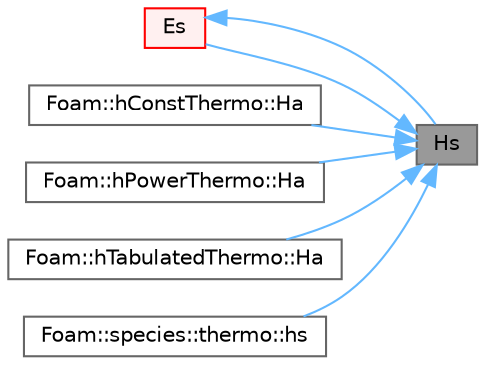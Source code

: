 digraph "Hs"
{
 // LATEX_PDF_SIZE
  bgcolor="transparent";
  edge [fontname=Helvetica,fontsize=10,labelfontname=Helvetica,labelfontsize=10];
  node [fontname=Helvetica,fontsize=10,shape=box,height=0.2,width=0.4];
  rankdir="RL";
  Node1 [id="Node000001",label="Hs",height=0.2,width=0.4,color="gray40", fillcolor="grey60", style="filled", fontcolor="black",tooltip=" "];
  Node1 -> Node2 [id="edge1_Node000001_Node000002",dir="back",color="steelblue1",style="solid",tooltip=" "];
  Node2 [id="Node000002",label="Es",height=0.2,width=0.4,color="red", fillcolor="#FFF0F0", style="filled",URL="$HtoEthermo_8H.html#ad0269dfc02a8b9232d79181d2d4c91fc",tooltip=" "];
  Node2 -> Node1 [id="edge2_Node000002_Node000001",dir="back",color="steelblue1",style="solid",tooltip=" "];
  Node1 -> Node5 [id="edge3_Node000001_Node000005",dir="back",color="steelblue1",style="solid",tooltip=" "];
  Node5 [id="Node000005",label="Foam::hConstThermo::Ha",height=0.2,width=0.4,color="grey40", fillcolor="white", style="filled",URL="$classFoam_1_1hConstThermo.html#a8526d6420c4fa3c6836799ec8c544fdb",tooltip=" "];
  Node1 -> Node6 [id="edge4_Node000001_Node000006",dir="back",color="steelblue1",style="solid",tooltip=" "];
  Node6 [id="Node000006",label="Foam::hPowerThermo::Ha",height=0.2,width=0.4,color="grey40", fillcolor="white", style="filled",URL="$classFoam_1_1hPowerThermo.html#a8526d6420c4fa3c6836799ec8c544fdb",tooltip=" "];
  Node1 -> Node7 [id="edge5_Node000001_Node000007",dir="back",color="steelblue1",style="solid",tooltip=" "];
  Node7 [id="Node000007",label="Foam::hTabulatedThermo::Ha",height=0.2,width=0.4,color="grey40", fillcolor="white", style="filled",URL="$classFoam_1_1hTabulatedThermo.html#a8526d6420c4fa3c6836799ec8c544fdb",tooltip=" "];
  Node1 -> Node8 [id="edge6_Node000001_Node000008",dir="back",color="steelblue1",style="solid",tooltip=" "];
  Node8 [id="Node000008",label="Foam::species::thermo::hs",height=0.2,width=0.4,color="grey40", fillcolor="white", style="filled",URL="$classFoam_1_1species_1_1thermo.html#af7e93c786c1bd6230616e0c98e58a977",tooltip=" "];
}
